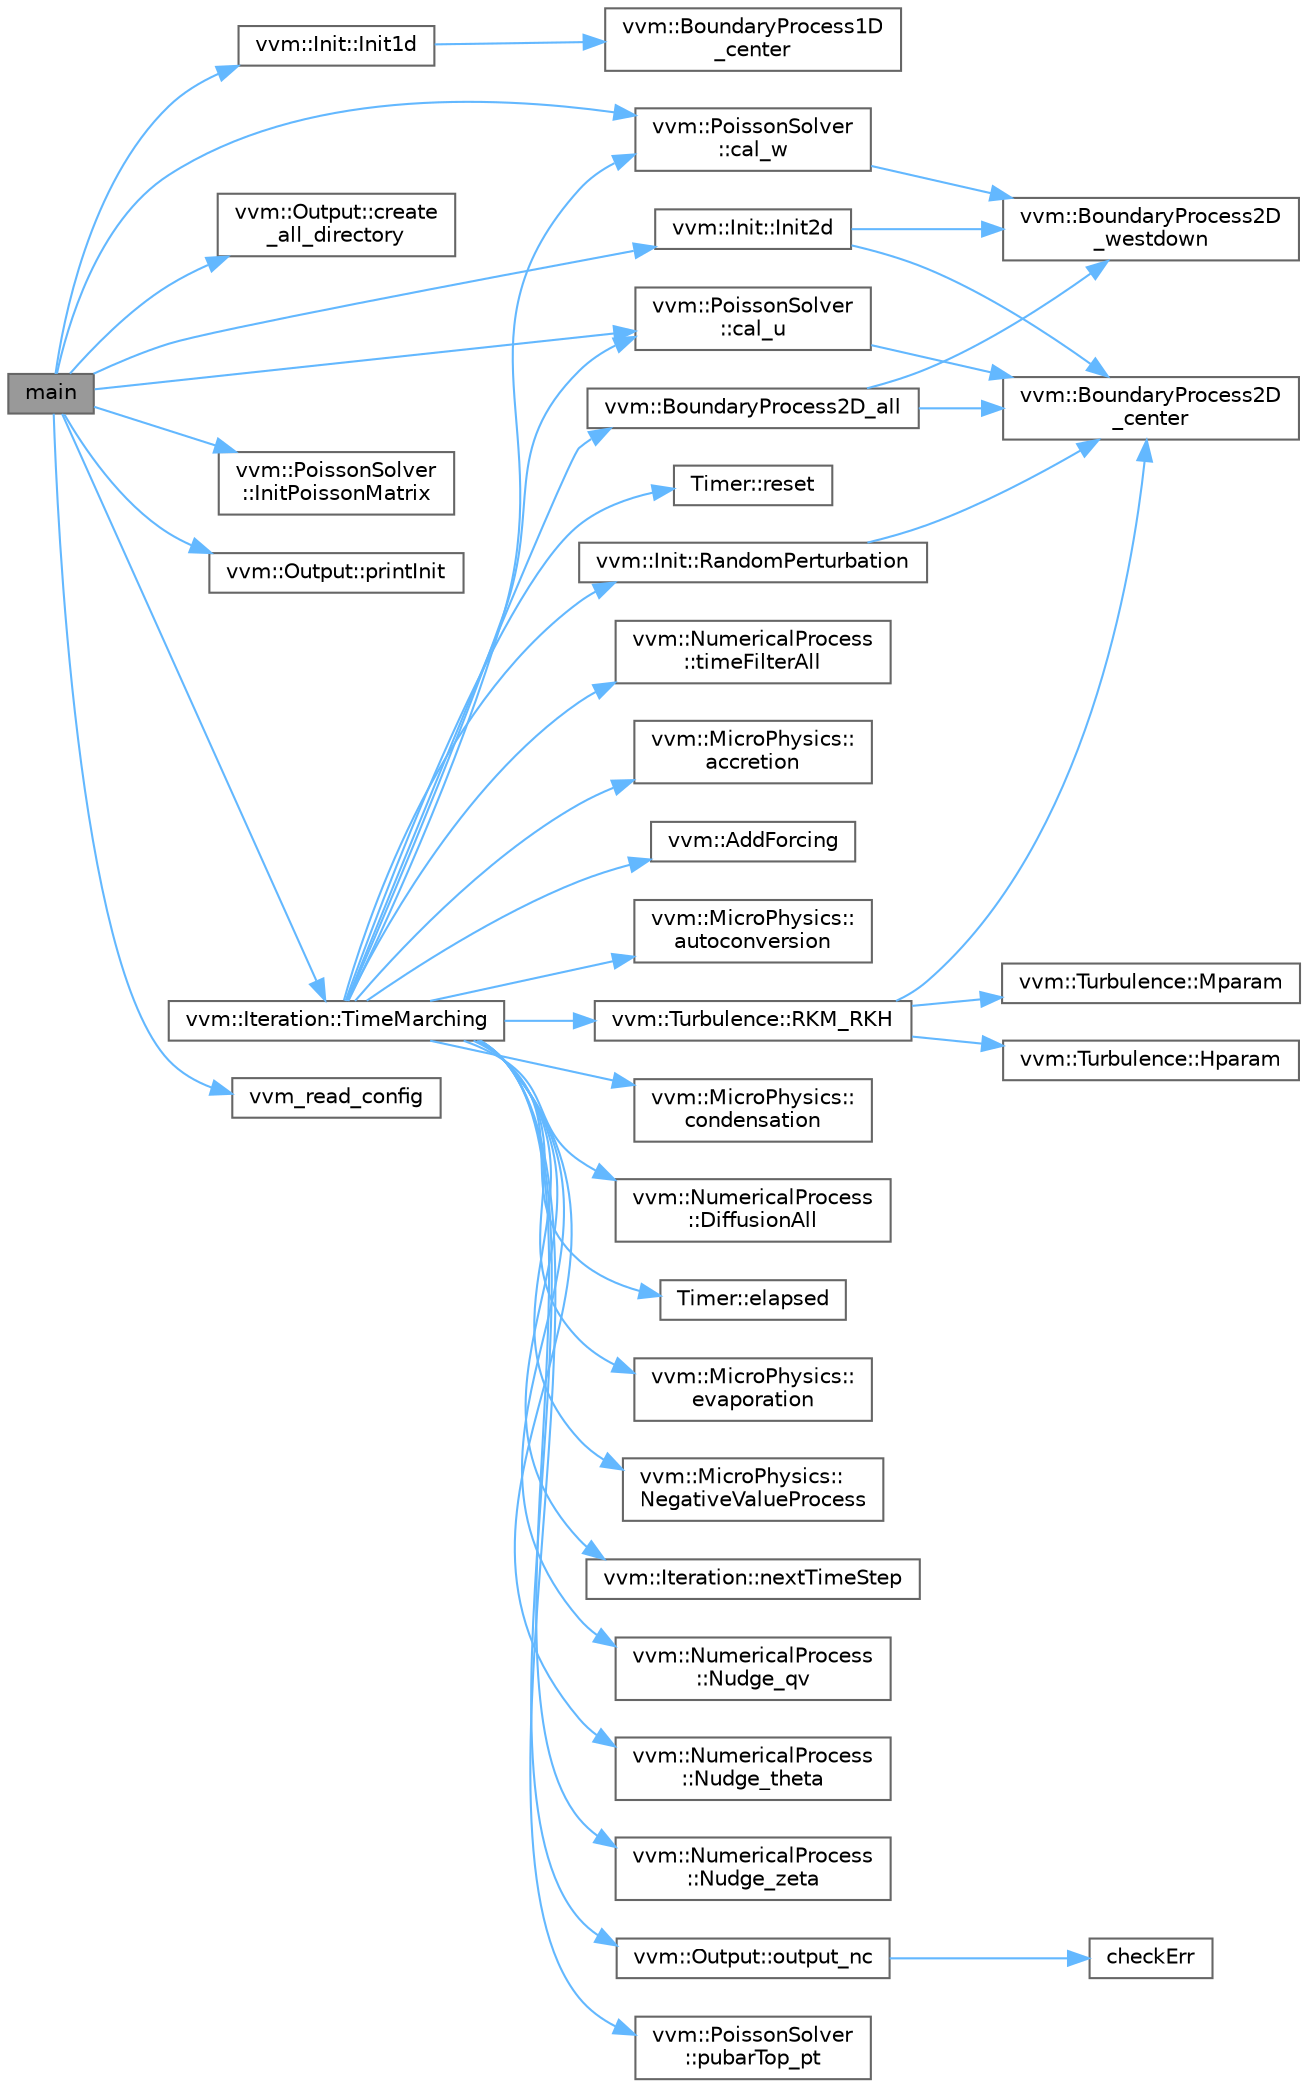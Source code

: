 digraph "main"
{
 // INTERACTIVE_SVG=YES
 // LATEX_PDF_SIZE
  bgcolor="transparent";
  edge [fontname=Helvetica,fontsize=10,labelfontname=Helvetica,labelfontsize=10];
  node [fontname=Helvetica,fontsize=10,shape=box,height=0.2,width=0.4];
  rankdir="LR";
  Node1 [id="Node000001",label="main",height=0.2,width=0.4,color="gray40", fillcolor="grey60", style="filled", fontcolor="black",tooltip=" "];
  Node1 -> Node2 [id="edge1_Node000001_Node000002",color="steelblue1",style="solid",tooltip=" "];
  Node2 [id="Node000002",label="vvm::PoissonSolver\l::cal_u",height=0.2,width=0.4,color="grey40", fillcolor="white", style="filled",URL="$classvvm_1_1PoissonSolver.html#ad9cd3bfdd88142ba11cba49029a564ae",tooltip=" "];
  Node2 -> Node3 [id="edge2_Node000002_Node000003",color="steelblue1",style="solid",tooltip=" "];
  Node3 [id="Node000003",label="vvm::BoundaryProcess2D\l_center",height=0.2,width=0.4,color="grey40", fillcolor="white", style="filled",URL="$classvvm.html#a26777567d798e7a46a54a9adc5d7242f",tooltip=" "];
  Node1 -> Node4 [id="edge3_Node000001_Node000004",color="steelblue1",style="solid",tooltip=" "];
  Node4 [id="Node000004",label="vvm::PoissonSolver\l::cal_w",height=0.2,width=0.4,color="grey40", fillcolor="white", style="filled",URL="$classvvm_1_1PoissonSolver.html#ab342116991ca90ab52360e23009c67f3",tooltip=" "];
  Node4 -> Node5 [id="edge4_Node000004_Node000005",color="steelblue1",style="solid",tooltip=" "];
  Node5 [id="Node000005",label="vvm::BoundaryProcess2D\l_westdown",height=0.2,width=0.4,color="grey40", fillcolor="white", style="filled",URL="$classvvm.html#ac41a46f58ad272f540b96ad68895f88d",tooltip=" "];
  Node1 -> Node6 [id="edge5_Node000001_Node000006",color="steelblue1",style="solid",tooltip=" "];
  Node6 [id="Node000006",label="vvm::Output::create\l_all_directory",height=0.2,width=0.4,color="grey40", fillcolor="white", style="filled",URL="$classvvm_1_1Output.html#ab92886c8eb037ae04f2201b6daf76364",tooltip=" "];
  Node1 -> Node7 [id="edge6_Node000001_Node000007",color="steelblue1",style="solid",tooltip=" "];
  Node7 [id="Node000007",label="vvm::Init::Init1d",height=0.2,width=0.4,color="grey40", fillcolor="white", style="filled",URL="$classvvm_1_1Init.html#a92147477c152b4b288dec6bb08168980",tooltip=" "];
  Node7 -> Node8 [id="edge7_Node000007_Node000008",color="steelblue1",style="solid",tooltip=" "];
  Node8 [id="Node000008",label="vvm::BoundaryProcess1D\l_center",height=0.2,width=0.4,color="grey40", fillcolor="white", style="filled",URL="$classvvm.html#af45deea67718860b5736da7b80a36a98",tooltip=" "];
  Node1 -> Node9 [id="edge8_Node000001_Node000009",color="steelblue1",style="solid",tooltip=" "];
  Node9 [id="Node000009",label="vvm::Init::Init2d",height=0.2,width=0.4,color="grey40", fillcolor="white", style="filled",URL="$classvvm_1_1Init.html#aa47a05958ff2bd5eddd57d64f4cd7711",tooltip=" "];
  Node9 -> Node3 [id="edge9_Node000009_Node000003",color="steelblue1",style="solid",tooltip=" "];
  Node9 -> Node5 [id="edge10_Node000009_Node000005",color="steelblue1",style="solid",tooltip=" "];
  Node1 -> Node10 [id="edge11_Node000001_Node000010",color="steelblue1",style="solid",tooltip=" "];
  Node10 [id="Node000010",label="vvm::PoissonSolver\l::InitPoissonMatrix",height=0.2,width=0.4,color="grey40", fillcolor="white", style="filled",URL="$classvvm_1_1PoissonSolver.html#a5347fcfa9397d38496f70077a3ca8fed",tooltip=" "];
  Node1 -> Node11 [id="edge12_Node000001_Node000011",color="steelblue1",style="solid",tooltip=" "];
  Node11 [id="Node000011",label="vvm::Output::printInit",height=0.2,width=0.4,color="grey40", fillcolor="white", style="filled",URL="$classvvm_1_1Output.html#a331915125669cff07bc8fb2d6f3640df",tooltip=" "];
  Node1 -> Node12 [id="edge13_Node000001_Node000012",color="steelblue1",style="solid",tooltip=" "];
  Node12 [id="Node000012",label="vvm::Iteration::TimeMarching",height=0.2,width=0.4,color="grey40", fillcolor="white", style="filled",URL="$classvvm_1_1Iteration.html#aad30e493dc2f262d8349e7832828a4db",tooltip=" "];
  Node12 -> Node13 [id="edge14_Node000012_Node000013",color="steelblue1",style="solid",tooltip=" "];
  Node13 [id="Node000013",label="vvm::MicroPhysics::\laccretion",height=0.2,width=0.4,color="grey40", fillcolor="white", style="filled",URL="$classvvm_1_1MicroPhysics.html#a5cdf63f4c10a7bf9016bbf84836d32b4",tooltip=" "];
  Node12 -> Node14 [id="edge15_Node000012_Node000014",color="steelblue1",style="solid",tooltip=" "];
  Node14 [id="Node000014",label="vvm::AddForcing",height=0.2,width=0.4,color="grey40", fillcolor="white", style="filled",URL="$classvvm.html#ae95d349fc79929ad9bd5b95e3cd97c0b",tooltip=" "];
  Node12 -> Node15 [id="edge16_Node000012_Node000015",color="steelblue1",style="solid",tooltip=" "];
  Node15 [id="Node000015",label="vvm::MicroPhysics::\lautoconversion",height=0.2,width=0.4,color="grey40", fillcolor="white", style="filled",URL="$classvvm_1_1MicroPhysics.html#a2093687ea0bcd970d652b83a9454a795",tooltip=" "];
  Node12 -> Node16 [id="edge17_Node000012_Node000016",color="steelblue1",style="solid",tooltip=" "];
  Node16 [id="Node000016",label="vvm::BoundaryProcess2D_all",height=0.2,width=0.4,color="grey40", fillcolor="white", style="filled",URL="$classvvm.html#adc74ab7c911695270801d064f78d8b07",tooltip=" "];
  Node16 -> Node3 [id="edge18_Node000016_Node000003",color="steelblue1",style="solid",tooltip=" "];
  Node16 -> Node5 [id="edge19_Node000016_Node000005",color="steelblue1",style="solid",tooltip=" "];
  Node12 -> Node2 [id="edge20_Node000012_Node000002",color="steelblue1",style="solid",tooltip=" "];
  Node12 -> Node4 [id="edge21_Node000012_Node000004",color="steelblue1",style="solid",tooltip=" "];
  Node12 -> Node17 [id="edge22_Node000012_Node000017",color="steelblue1",style="solid",tooltip=" "];
  Node17 [id="Node000017",label="vvm::MicroPhysics::\lcondensation",height=0.2,width=0.4,color="grey40", fillcolor="white", style="filled",URL="$classvvm_1_1MicroPhysics.html#a431b1d1071a9ac4241d0674b34212301",tooltip=" "];
  Node12 -> Node18 [id="edge23_Node000012_Node000018",color="steelblue1",style="solid",tooltip=" "];
  Node18 [id="Node000018",label="vvm::NumericalProcess\l::DiffusionAll",height=0.2,width=0.4,color="grey40", fillcolor="white", style="filled",URL="$classvvm_1_1NumericalProcess.html#a22efde16a6c3eded1751466f57e82562",tooltip=" "];
  Node12 -> Node19 [id="edge24_Node000012_Node000019",color="steelblue1",style="solid",tooltip=" "];
  Node19 [id="Node000019",label="Timer::elapsed",height=0.2,width=0.4,color="grey40", fillcolor="white", style="filled",URL="$classTimer.html#a6a89a613c2af9b0d1e5f7e4ba9e46c54",tooltip=" "];
  Node12 -> Node20 [id="edge25_Node000012_Node000020",color="steelblue1",style="solid",tooltip=" "];
  Node20 [id="Node000020",label="vvm::MicroPhysics::\levaporation",height=0.2,width=0.4,color="grey40", fillcolor="white", style="filled",URL="$classvvm_1_1MicroPhysics.html#aac1b72d790610cced1b03b4f3eb0d159",tooltip=" "];
  Node12 -> Node21 [id="edge26_Node000012_Node000021",color="steelblue1",style="solid",tooltip=" "];
  Node21 [id="Node000021",label="vvm::MicroPhysics::\lNegativeValueProcess",height=0.2,width=0.4,color="grey40", fillcolor="white", style="filled",URL="$classvvm_1_1MicroPhysics.html#aff5f0dc202584c522dc22f107066471a",tooltip=" "];
  Node12 -> Node22 [id="edge27_Node000012_Node000022",color="steelblue1",style="solid",tooltip=" "];
  Node22 [id="Node000022",label="vvm::Iteration::nextTimeStep",height=0.2,width=0.4,color="grey40", fillcolor="white", style="filled",URL="$classvvm_1_1Iteration.html#a9398109dcdccfbfca4c2c3a457183658",tooltip=" "];
  Node12 -> Node23 [id="edge28_Node000012_Node000023",color="steelblue1",style="solid",tooltip=" "];
  Node23 [id="Node000023",label="vvm::NumericalProcess\l::Nudge_qv",height=0.2,width=0.4,color="grey40", fillcolor="white", style="filled",URL="$classvvm_1_1NumericalProcess.html#ad4b0db04db0fcd6dd1b455208e7c7e5f",tooltip=" "];
  Node12 -> Node24 [id="edge29_Node000012_Node000024",color="steelblue1",style="solid",tooltip=" "];
  Node24 [id="Node000024",label="vvm::NumericalProcess\l::Nudge_theta",height=0.2,width=0.4,color="grey40", fillcolor="white", style="filled",URL="$classvvm_1_1NumericalProcess.html#a5be0fdbd879cd8d4344d5b4632ffc190",tooltip=" "];
  Node12 -> Node25 [id="edge30_Node000012_Node000025",color="steelblue1",style="solid",tooltip=" "];
  Node25 [id="Node000025",label="vvm::NumericalProcess\l::Nudge_zeta",height=0.2,width=0.4,color="grey40", fillcolor="white", style="filled",URL="$classvvm_1_1NumericalProcess.html#a2cb6c0d8bba6ff543745582847f55dd4",tooltip=" "];
  Node12 -> Node26 [id="edge31_Node000012_Node000026",color="steelblue1",style="solid",tooltip=" "];
  Node26 [id="Node000026",label="vvm::Output::output_nc",height=0.2,width=0.4,color="grey40", fillcolor="white", style="filled",URL="$classvvm_1_1Output.html#a10cccdd582fb244e14041255d4b425f4",tooltip=" "];
  Node26 -> Node27 [id="edge32_Node000026_Node000027",color="steelblue1",style="solid",tooltip=" "];
  Node27 [id="Node000027",label="checkErr",height=0.2,width=0.4,color="grey40", fillcolor="white", style="filled",URL="$Output_8cpp.html#a5bb516bfaed5e10c9fa0cc84e6e0a58b",tooltip=" "];
  Node12 -> Node28 [id="edge33_Node000012_Node000028",color="steelblue1",style="solid",tooltip=" "];
  Node28 [id="Node000028",label="vvm::PoissonSolver\l::pubarTop_pt",height=0.2,width=0.4,color="grey40", fillcolor="white", style="filled",URL="$classvvm_1_1PoissonSolver.html#abcc07bc7fb43a3081b2a7d68c8a34782",tooltip=" "];
  Node12 -> Node29 [id="edge34_Node000012_Node000029",color="steelblue1",style="solid",tooltip=" "];
  Node29 [id="Node000029",label="vvm::Init::RandomPerturbation",height=0.2,width=0.4,color="grey40", fillcolor="white", style="filled",URL="$classvvm_1_1Init.html#a01fff35a3762057683d8c08f8342b655",tooltip=" "];
  Node29 -> Node3 [id="edge35_Node000029_Node000003",color="steelblue1",style="solid",tooltip=" "];
  Node12 -> Node30 [id="edge36_Node000012_Node000030",color="steelblue1",style="solid",tooltip=" "];
  Node30 [id="Node000030",label="Timer::reset",height=0.2,width=0.4,color="grey40", fillcolor="white", style="filled",URL="$classTimer.html#a9020542d73357a4eef512eefaf57524b",tooltip=" "];
  Node12 -> Node31 [id="edge37_Node000012_Node000031",color="steelblue1",style="solid",tooltip=" "];
  Node31 [id="Node000031",label="vvm::Turbulence::RKM_RKH",height=0.2,width=0.4,color="grey40", fillcolor="white", style="filled",URL="$classvvm_1_1Turbulence.html#a2258bac424dc7581298e8550846823ab",tooltip=" "];
  Node31 -> Node3 [id="edge38_Node000031_Node000003",color="steelblue1",style="solid",tooltip=" "];
  Node31 -> Node32 [id="edge39_Node000031_Node000032",color="steelblue1",style="solid",tooltip=" "];
  Node32 [id="Node000032",label="vvm::Turbulence::Hparam",height=0.2,width=0.4,color="grey40", fillcolor="white", style="filled",URL="$classvvm_1_1Turbulence.html#a4f13f8001d9ac3848a59ad7be7244c4b",tooltip=" "];
  Node31 -> Node33 [id="edge40_Node000031_Node000033",color="steelblue1",style="solid",tooltip=" "];
  Node33 [id="Node000033",label="vvm::Turbulence::Mparam",height=0.2,width=0.4,color="grey40", fillcolor="white", style="filled",URL="$classvvm_1_1Turbulence.html#a2fc2dfe1fe2ac9aa6c7a1c96a889d2fa",tooltip=" "];
  Node12 -> Node34 [id="edge41_Node000012_Node000034",color="steelblue1",style="solid",tooltip=" "];
  Node34 [id="Node000034",label="vvm::NumericalProcess\l::timeFilterAll",height=0.2,width=0.4,color="grey40", fillcolor="white", style="filled",URL="$classvvm_1_1NumericalProcess.html#acd3b291db5ce2bfbb551114a1b2d1149",tooltip=" "];
  Node1 -> Node35 [id="edge42_Node000001_Node000035",color="steelblue1",style="solid",tooltip=" "];
  Node35 [id="Node000035",label="vvm_read_config",height=0.2,width=0.4,color="grey40", fillcolor="white", style="filled",URL="$ReadConfig_8cpp.html#a296615d824e22b230a8481fb9d81f044",tooltip=" "];
}
